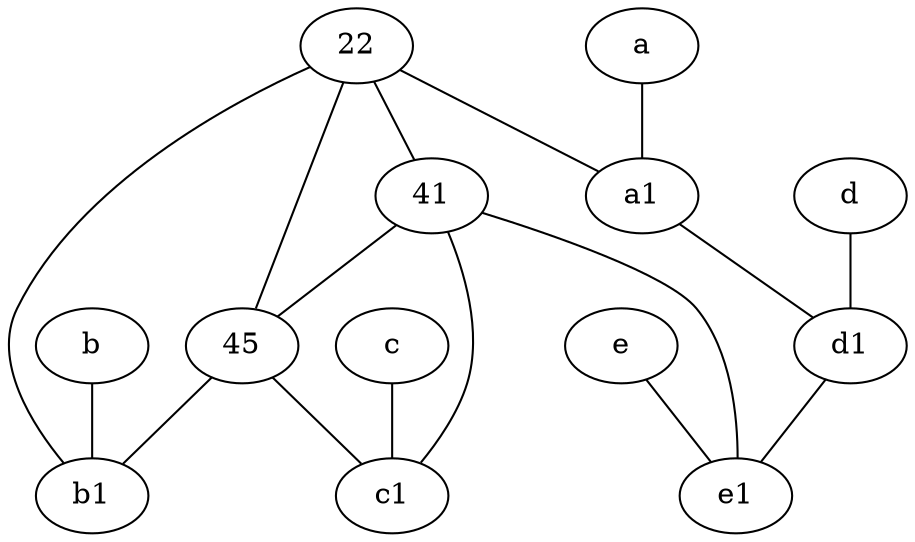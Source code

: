 graph {
	node [labelfontsize=50]
	c [labelfontsize=50 pos="4.5,2!"]
	45 [labelfontsize=50]
	e [labelfontsize=50 pos="7,9!"]
	22 [labelfontsize=50]
	a1 [labelfontsize=50 pos="8,3!"]
	a [labelfontsize=50 pos="8,2!"]
	b1 [labelfontsize=50 pos="9,4!"]
	b [labelfontsize=50 pos="10,4!"]
	e1 [labelfontsize=50 pos="7,7!"]
	d [labelfontsize=50 pos="2,5!"]
	c1 [labelfontsize=50 pos="4.5,3!"]
	41 [labelfontsize=50]
	d1 [labelfontsize=50 pos="3,5!"]
	e -- e1
	22 -- 45
	41 -- c1
	41 -- 45
	a1 -- d1
	d1 -- e1
	d -- d1
	41 -- e1
	45 -- b1
	22 -- 41
	22 -- a1
	b -- b1
	45 -- c1
	a -- a1
	22 -- b1
	c -- c1
}

